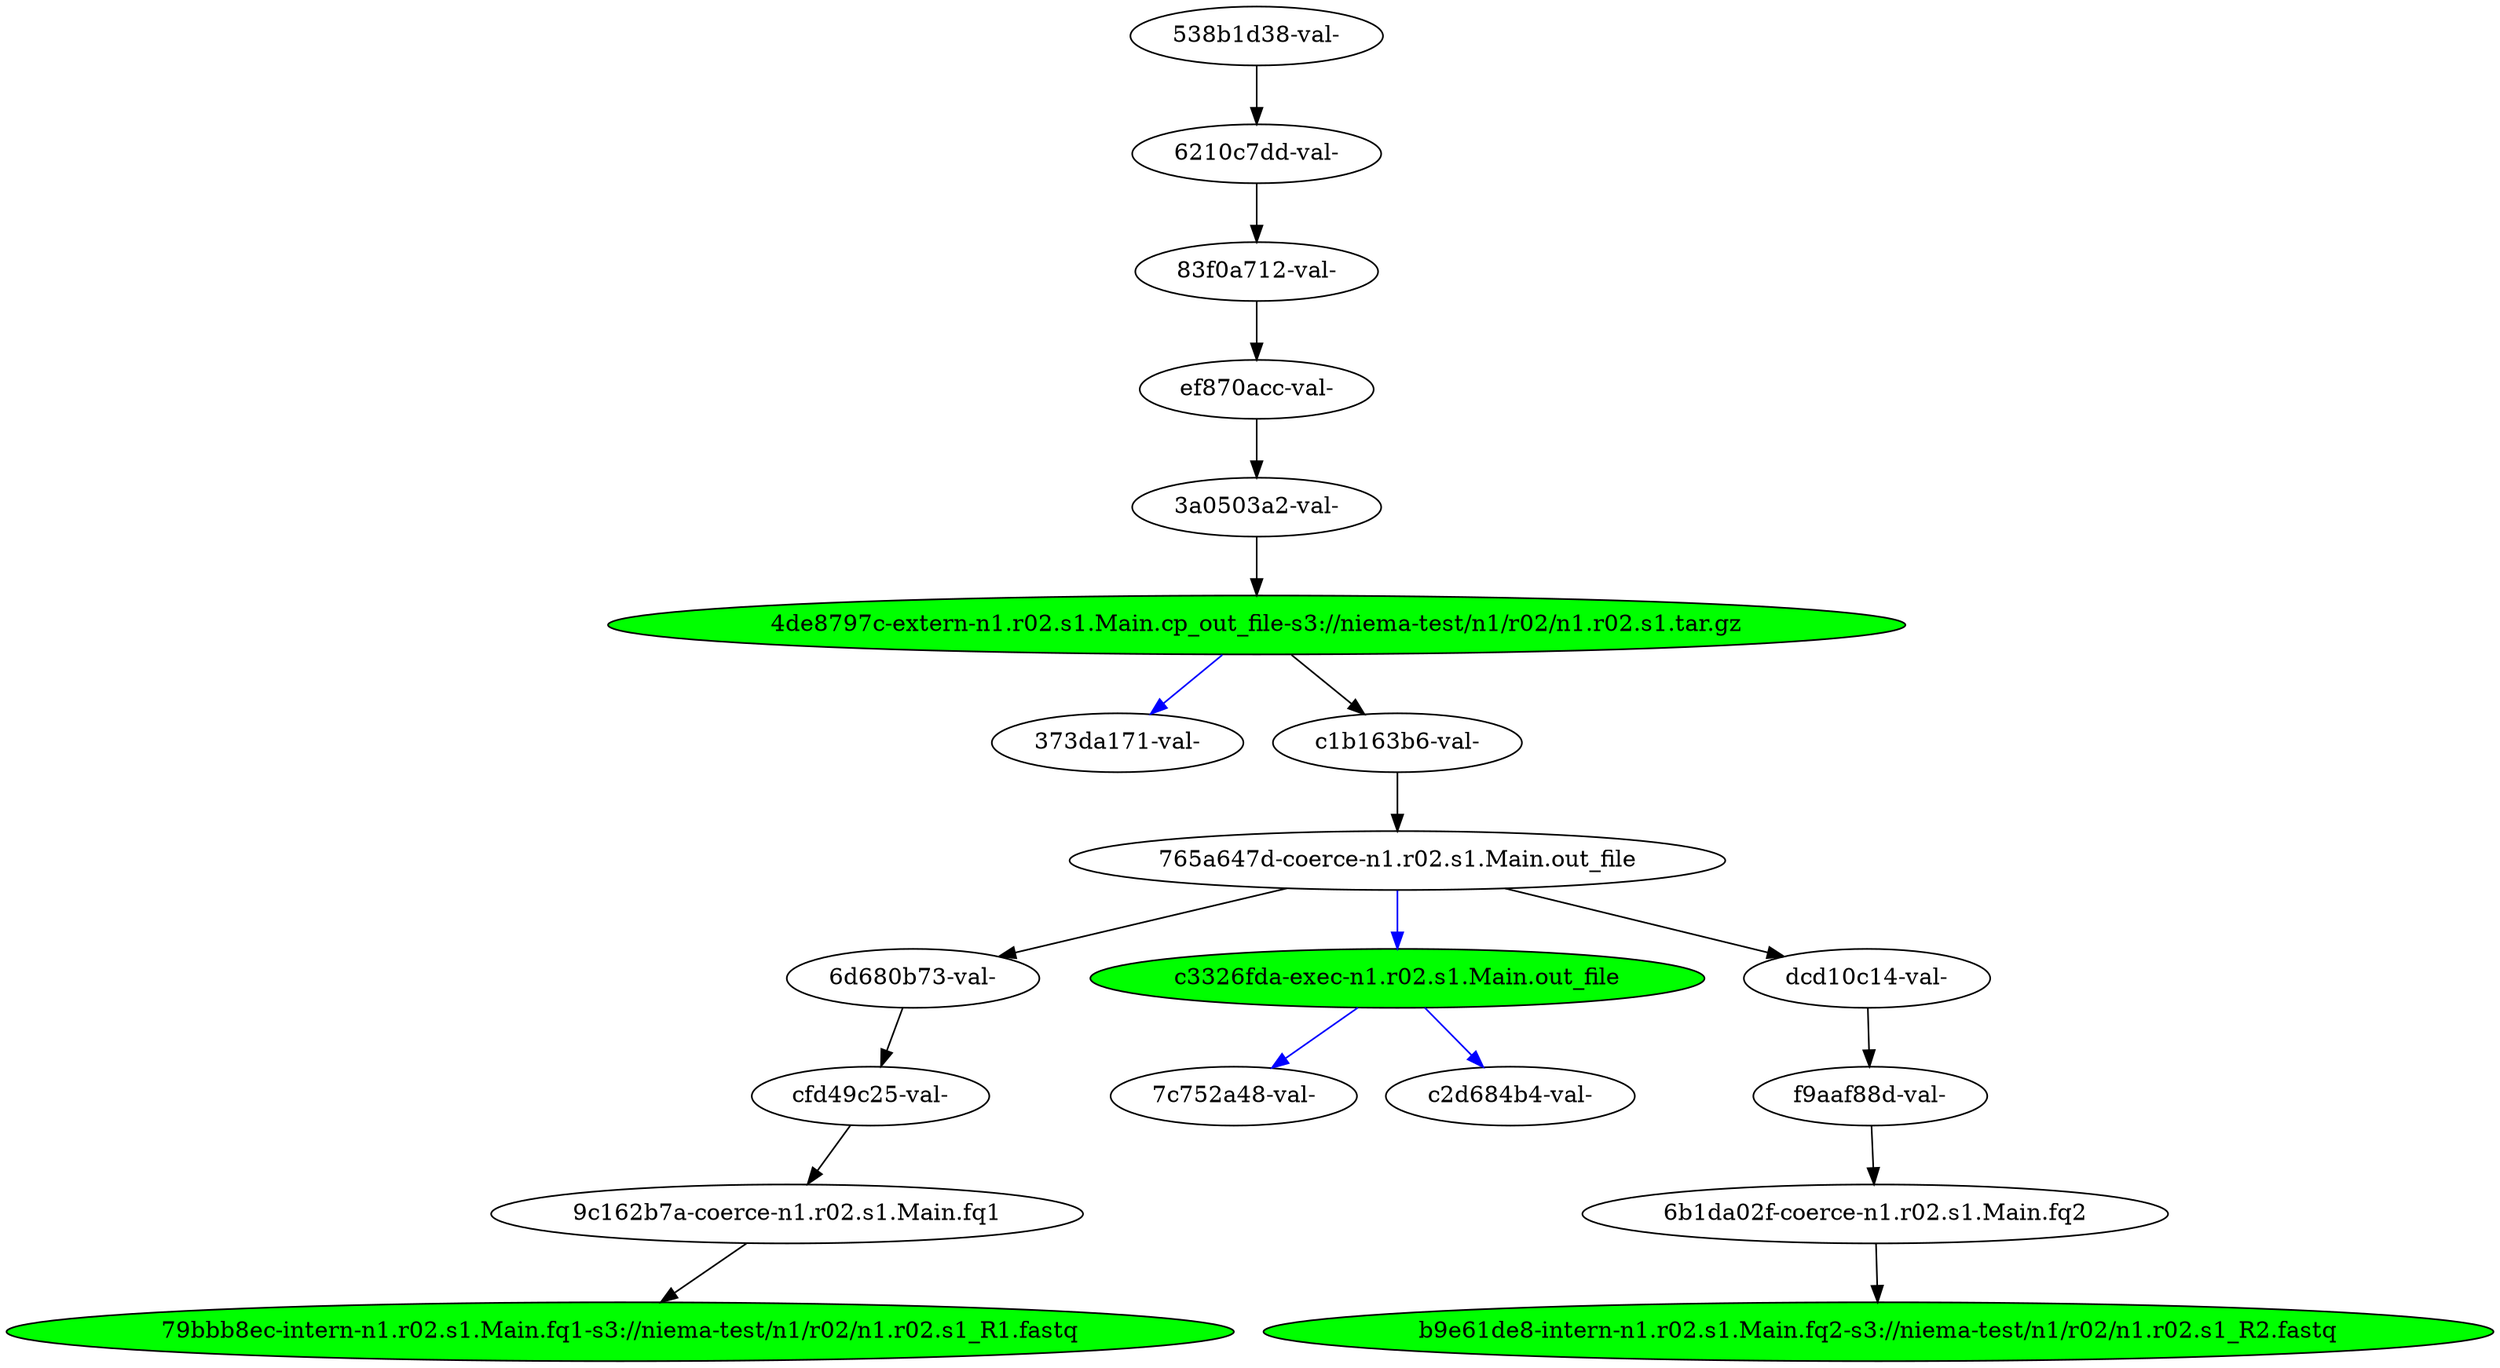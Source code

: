 strict digraph "reflow flowgraph sha256:201976d287fd355039c028984530990ca5a4453771aee3719d89914a53e14d7a" {
// Node definitions.
"373da171-val-";
"3a0503a2-val-";
"4de8797c-extern-n1.r02.s1.Main.cp_out_file-s3://niema-test/n1/r02/n1.r02.s1.tar.gz" [
fillcolor=green
style=filled
];
"538b1d38-val-";
"6210c7dd-val-";
"6b1da02f-coerce-n1.r02.s1.Main.fq2";
"6d680b73-val-";
"765a647d-coerce-n1.r02.s1.Main.out_file";
"79bbb8ec-intern-n1.r02.s1.Main.fq1-s3://niema-test/n1/r02/n1.r02.s1_R1.fastq" [
fillcolor=green
style=filled
];
"7c752a48-val-";
"83f0a712-val-";
"9c162b7a-coerce-n1.r02.s1.Main.fq1";
"b9e61de8-intern-n1.r02.s1.Main.fq2-s3://niema-test/n1/r02/n1.r02.s1_R2.fastq" [
fillcolor=green
style=filled
];
"c1b163b6-val-";
"c2d684b4-val-";
"c3326fda-exec-n1.r02.s1.Main.out_file" [
fillcolor=green
style=filled
];
"cfd49c25-val-";
"dcd10c14-val-";
"ef870acc-val-";
"f9aaf88d-val-";

// Edge definitions.
"3a0503a2-val-" -> "4de8797c-extern-n1.r02.s1.Main.cp_out_file-s3://niema-test/n1/r02/n1.r02.s1.tar.gz" [dynamic=false];
"4de8797c-extern-n1.r02.s1.Main.cp_out_file-s3://niema-test/n1/r02/n1.r02.s1.tar.gz" -> "373da171-val-" [
dynamic=true
color=blue
];
"4de8797c-extern-n1.r02.s1.Main.cp_out_file-s3://niema-test/n1/r02/n1.r02.s1.tar.gz" -> "c1b163b6-val-" [dynamic=false];
"538b1d38-val-" -> "6210c7dd-val-" [dynamic=false];
"6210c7dd-val-" -> "83f0a712-val-" [dynamic=false];
"6b1da02f-coerce-n1.r02.s1.Main.fq2" -> "b9e61de8-intern-n1.r02.s1.Main.fq2-s3://niema-test/n1/r02/n1.r02.s1_R2.fastq" [dynamic=false];
"6d680b73-val-" -> "cfd49c25-val-" [dynamic=false];
"765a647d-coerce-n1.r02.s1.Main.out_file" -> "6d680b73-val-" [dynamic=false];
"765a647d-coerce-n1.r02.s1.Main.out_file" -> "c3326fda-exec-n1.r02.s1.Main.out_file" [
dynamic=true
color=blue
];
"765a647d-coerce-n1.r02.s1.Main.out_file" -> "dcd10c14-val-" [dynamic=false];
"83f0a712-val-" -> "ef870acc-val-" [dynamic=false];
"9c162b7a-coerce-n1.r02.s1.Main.fq1" -> "79bbb8ec-intern-n1.r02.s1.Main.fq1-s3://niema-test/n1/r02/n1.r02.s1_R1.fastq" [dynamic=false];
"c1b163b6-val-" -> "765a647d-coerce-n1.r02.s1.Main.out_file" [dynamic=false];
"c3326fda-exec-n1.r02.s1.Main.out_file" -> "7c752a48-val-" [
dynamic=true
color=blue
];
"c3326fda-exec-n1.r02.s1.Main.out_file" -> "c2d684b4-val-" [
dynamic=true
color=blue
];
"cfd49c25-val-" -> "9c162b7a-coerce-n1.r02.s1.Main.fq1" [dynamic=false];
"dcd10c14-val-" -> "f9aaf88d-val-" [dynamic=false];
"ef870acc-val-" -> "3a0503a2-val-" [dynamic=false];
"f9aaf88d-val-" -> "6b1da02f-coerce-n1.r02.s1.Main.fq2" [dynamic=false];
}